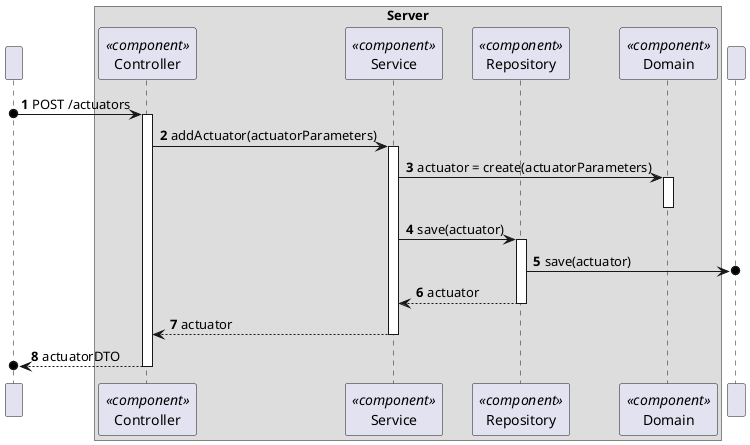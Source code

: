 @startuml
'https://plantuml.com/sequence-diagram
!pragma layout smetana

autonumber

participant " " as User

box "Server"
    participant "Controller" as Controller <<component>>
    participant "Service" as Service<<component>>
    participant "Repository" as Repo<<component>>
    participant "Domain" as Domain<<component>>
end box
    participant " " as BD

User o-> Controller : POST /actuators
activate Controller

'Controller -> Controller: actuatorEntryDTO = deserialize(json)

'Controller -> Controller: actuatorParameters = getActuatorParameters(actuatorEntryDTO)

Controller -> Service : addActuator(actuatorParameters)
activate Service

Service -> Domain: actuator = create(actuatorParameters)
activate Domain
deactivate Domain

Service -> Repo : save(actuator)
activate Repo

Repo ->o BD : save(actuator)

Repo --> Service : actuator
deactivate Repo

Service --> Controller : actuator
deactivate Service

'Controller -> Controller : actuatorDTO = domainToDTO(actuator)

'Controller -> Controller : json = serialize(actuatorDTO)

Controller -->o User : actuatorDTO
deactivate Controller


@enduml